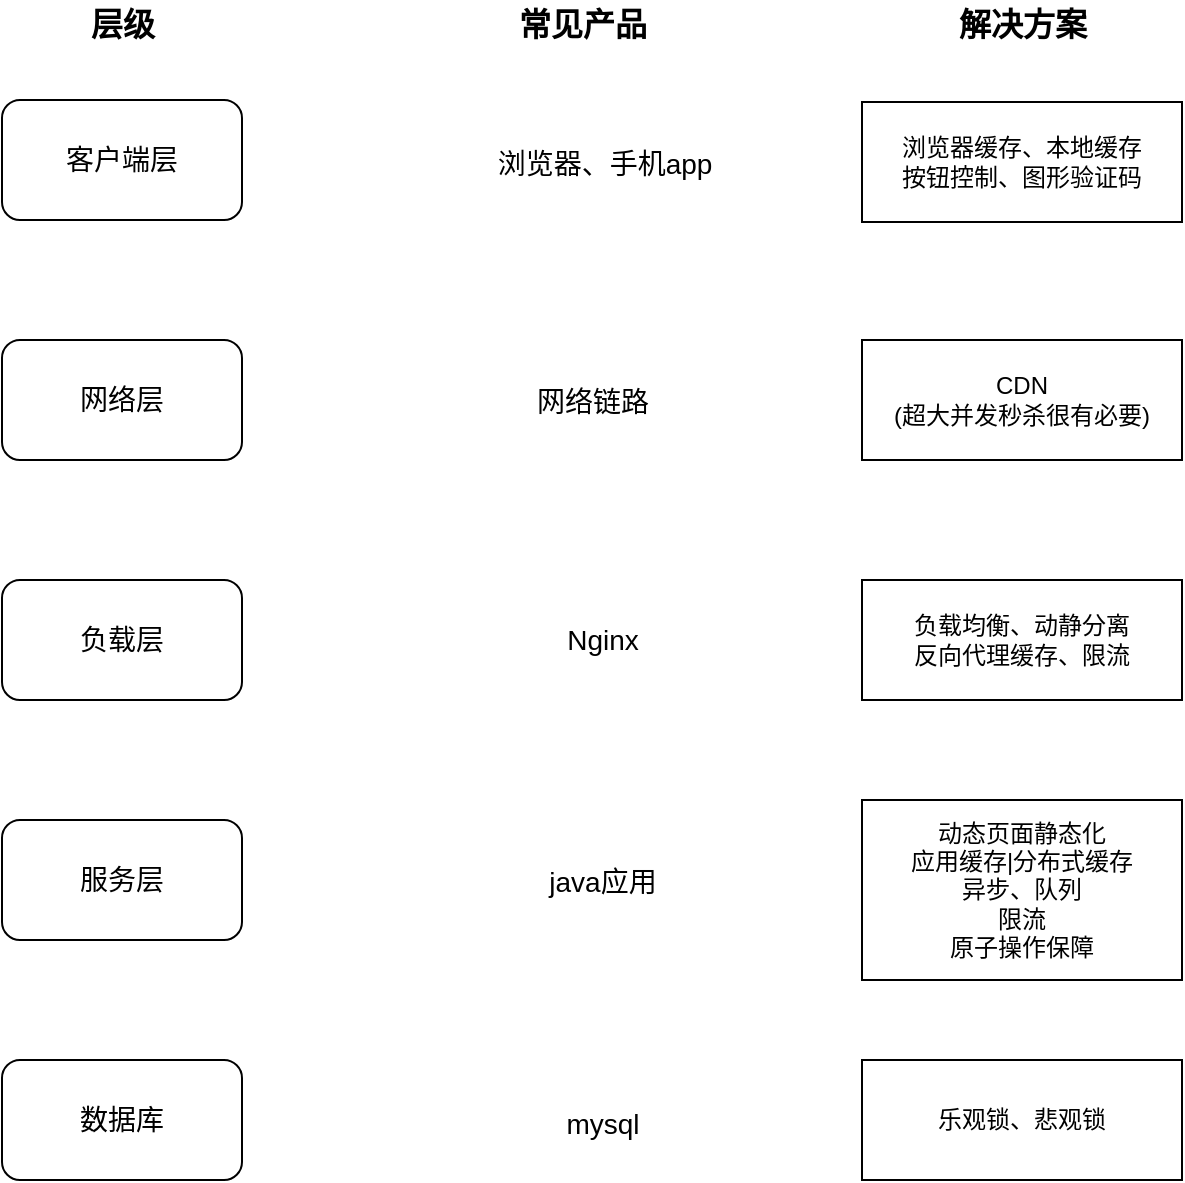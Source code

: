 <mxfile version="11.1.4" type="device"><diagram id="9VZ5BeY42hagEJIPm_Nj" name="请求链路分析"><mxGraphModel dx="1102" dy="874" grid="1" gridSize="10" guides="1" tooltips="1" connect="1" arrows="1" fold="1" page="1" pageScale="1" pageWidth="850" pageHeight="1100" math="0" shadow="0"><root><mxCell id="0"/><mxCell id="1" parent="0"/><mxCell id="_sMwG8_SOLMOC779bE_K-1" value="&lt;font style=&quot;font-size: 14px&quot;&gt;客户端层&lt;/font&gt;" style="rounded=1;whiteSpace=wrap;html=1;" vertex="1" parent="1"><mxGeometry x="100" y="200" width="120" height="60" as="geometry"/></mxCell><mxCell id="_sMwG8_SOLMOC779bE_K-2" value="&lt;font style=&quot;font-size: 14px&quot;&gt;网络层&lt;/font&gt;" style="rounded=1;whiteSpace=wrap;html=1;" vertex="1" parent="1"><mxGeometry x="100" y="320" width="120" height="60" as="geometry"/></mxCell><mxCell id="_sMwG8_SOLMOC779bE_K-3" value="&lt;font style=&quot;font-size: 14px&quot;&gt;负载层&lt;/font&gt;" style="rounded=1;whiteSpace=wrap;html=1;" vertex="1" parent="1"><mxGeometry x="100" y="440" width="120" height="60" as="geometry"/></mxCell><mxCell id="_sMwG8_SOLMOC779bE_K-4" value="&lt;font style=&quot;font-size: 14px&quot;&gt;服务层&lt;/font&gt;" style="rounded=1;whiteSpace=wrap;html=1;" vertex="1" parent="1"><mxGeometry x="100" y="560" width="120" height="60" as="geometry"/></mxCell><mxCell id="_sMwG8_SOLMOC779bE_K-5" value="&lt;font style=&quot;font-size: 14px&quot;&gt;数据库&lt;/font&gt;" style="rounded=1;whiteSpace=wrap;html=1;" vertex="1" parent="1"><mxGeometry x="100" y="680" width="120" height="60" as="geometry"/></mxCell><mxCell id="_sMwG8_SOLMOC779bE_K-6" value="&lt;b&gt;&lt;font style=&quot;font-size: 16px&quot;&gt;层级&lt;/font&gt;&lt;/b&gt;" style="text;html=1;resizable=0;points=[];autosize=1;align=center;verticalAlign=top;spacingTop=-4;" vertex="1" parent="1"><mxGeometry x="135" y="150" width="50" height="20" as="geometry"/></mxCell><mxCell id="_sMwG8_SOLMOC779bE_K-7" value="&lt;b&gt;&lt;font style=&quot;font-size: 16px&quot;&gt;常见产品&lt;/font&gt;&lt;/b&gt;" style="text;html=1;resizable=0;points=[];autosize=1;align=center;verticalAlign=top;spacingTop=-4;" vertex="1" parent="1"><mxGeometry x="350" y="150" width="80" height="20" as="geometry"/></mxCell><mxCell id="_sMwG8_SOLMOC779bE_K-8" value="&lt;span style=&quot;font-size: 16px&quot;&gt;&lt;b&gt;解决方案&lt;/b&gt;&lt;/span&gt;" style="text;html=1;resizable=0;points=[];autosize=1;align=center;verticalAlign=top;spacingTop=-4;" vertex="1" parent="1"><mxGeometry x="570" y="150" width="80" height="20" as="geometry"/></mxCell><mxCell id="_sMwG8_SOLMOC779bE_K-9" value="&lt;font style=&quot;font-size: 14px&quot;&gt;浏览器、手机app&lt;/font&gt;" style="text;html=1;resizable=0;points=[];autosize=1;align=center;verticalAlign=top;spacingTop=-4;" vertex="1" parent="1"><mxGeometry x="341" y="221" width="120" height="20" as="geometry"/></mxCell><mxCell id="_sMwG8_SOLMOC779bE_K-10" value="&lt;span style=&quot;font-size: 14px&quot;&gt;网络链路&lt;/span&gt;" style="text;html=1;resizable=0;points=[];autosize=1;align=center;verticalAlign=top;spacingTop=-4;" vertex="1" parent="1"><mxGeometry x="360" y="340" width="70" height="20" as="geometry"/></mxCell><mxCell id="_sMwG8_SOLMOC779bE_K-11" value="&lt;span style=&quot;font-size: 14px&quot;&gt;Nginx&lt;/span&gt;" style="text;html=1;resizable=0;points=[];autosize=1;align=center;verticalAlign=top;spacingTop=-4;" vertex="1" parent="1"><mxGeometry x="375" y="459" width="50" height="20" as="geometry"/></mxCell><mxCell id="_sMwG8_SOLMOC779bE_K-12" value="&lt;span style=&quot;font-size: 14px&quot;&gt;java应用&lt;/span&gt;" style="text;html=1;resizable=0;points=[];autosize=1;align=center;verticalAlign=top;spacingTop=-4;" vertex="1" parent="1"><mxGeometry x="365" y="580" width="70" height="20" as="geometry"/></mxCell><mxCell id="_sMwG8_SOLMOC779bE_K-13" value="&lt;span style=&quot;font-size: 14px&quot;&gt;mysql&lt;/span&gt;" style="text;html=1;resizable=0;points=[];autosize=1;align=center;verticalAlign=top;spacingTop=-4;" vertex="1" parent="1"><mxGeometry x="375" y="701" width="50" height="20" as="geometry"/></mxCell><mxCell id="_sMwG8_SOLMOC779bE_K-14" value="&lt;font style=&quot;font-size: 12px&quot;&gt;浏览器缓存、本地缓存&lt;br&gt;按钮控制、图形验证码&lt;/font&gt;" style="rounded=0;whiteSpace=wrap;html=1;" vertex="1" parent="1"><mxGeometry x="530" y="201" width="160" height="60" as="geometry"/></mxCell><mxCell id="_sMwG8_SOLMOC779bE_K-15" value="CDN&lt;br&gt;(超大并发秒杀很有必要)" style="rounded=0;whiteSpace=wrap;html=1;" vertex="1" parent="1"><mxGeometry x="530" y="320" width="160" height="60" as="geometry"/></mxCell><mxCell id="_sMwG8_SOLMOC779bE_K-16" value="负载均衡、动静分离&lt;br&gt;反向代理缓存、限流" style="rounded=0;whiteSpace=wrap;html=1;" vertex="1" parent="1"><mxGeometry x="530" y="440" width="160" height="60" as="geometry"/></mxCell><mxCell id="_sMwG8_SOLMOC779bE_K-17" value="动态页面静态化&lt;br&gt;应用缓存|分布式缓存&lt;br&gt;异步、队列&lt;br&gt;限流&lt;br&gt;原子操作保障" style="rounded=0;whiteSpace=wrap;html=1;" vertex="1" parent="1"><mxGeometry x="530" y="550" width="160" height="90" as="geometry"/></mxCell><mxCell id="_sMwG8_SOLMOC779bE_K-18" value="乐观锁、悲观锁" style="rounded=0;whiteSpace=wrap;html=1;" vertex="1" parent="1"><mxGeometry x="530" y="680" width="160" height="60" as="geometry"/></mxCell></root></mxGraphModel></diagram></mxfile>